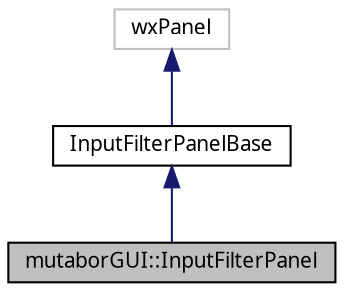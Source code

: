 digraph "mutaborGUI::InputFilterPanel"
{
  edge [fontname="Sans",fontsize="10",labelfontname="Sans",labelfontsize="10"];
  node [fontname="Sans",fontsize="10",shape=record];
  Node3 [label="mutaborGUI::InputFilterPanel",height=0.2,width=0.4,color="black", fillcolor="grey75", style="filled", fontcolor="black"];
  Node4 -> Node3 [dir="back",color="midnightblue",fontsize="10",style="solid",fontname="Sans"];
  Node4 [label="InputFilterPanelBase",height=0.2,width=0.4,color="black", fillcolor="white", style="filled",URL="$db/d3c/classInputFilterPanelBase.html"];
  Node5 -> Node4 [dir="back",color="midnightblue",fontsize="10",style="solid",fontname="Sans"];
  Node5 [label="wxPanel",height=0.2,width=0.4,color="grey75", fillcolor="white", style="filled"];
}
